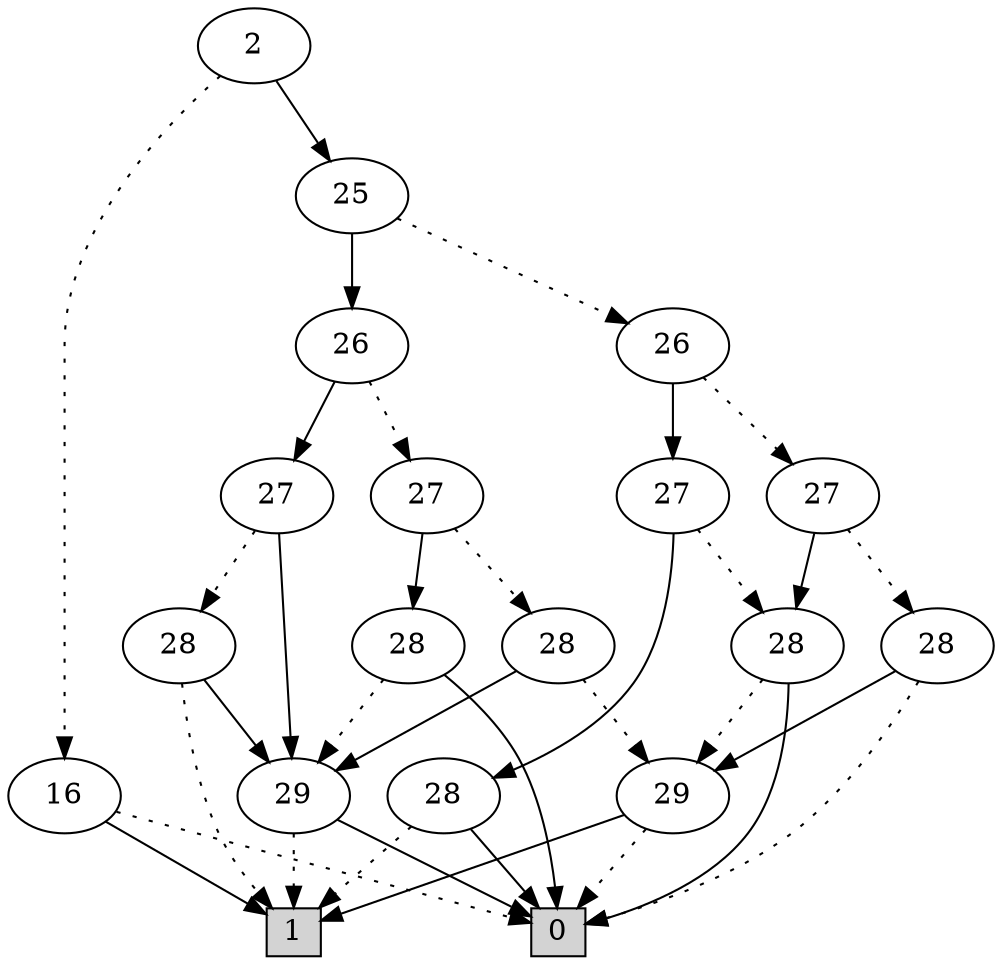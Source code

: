 digraph G {
0 [shape=box, label="0", style=filled, shape=box, height=0.3, width=0.3];
1 [shape=box, label="1", style=filled, shape=box, height=0.3, width=0.3];
10439 [label="2"];
10439 -> 34 [style=dotted];
10439 -> 1760 [style=filled];
34 [label="16"];
34 -> 0 [style=dotted];
34 -> 1 [style=filled];
1760 [label="25"];
1760 -> 1757 [style=dotted];
1760 -> 1759 [style=filled];
1757 [label="26"];
1757 -> 1708 [style=dotted];
1757 -> 1592 [style=filled];
1708 [label="27"];
1708 -> 1464 [style=dotted];
1708 -> 1420 [style=filled];
1464 [label="28"];
1464 -> 0 [style=dotted];
1464 -> 60 [style=filled];
60 [label="29"];
60 -> 0 [style=dotted];
60 -> 1 [style=filled];
1420 [label="28"];
1420 -> 60 [style=dotted];
1420 -> 0 [style=filled];
1592 [label="27"];
1592 -> 1420 [style=dotted];
1592 -> 59 [style=filled];
59 [label="28"];
59 -> 1 [style=dotted];
59 -> 0 [style=filled];
1759 [label="26"];
1759 -> 1549 [style=dotted];
1759 -> 1758 [style=filled];
1549 [label="27"];
1549 -> 1547 [style=dotted];
1549 -> 1434 [style=filled];
1547 [label="28"];
1547 -> 60 [style=dotted];
1547 -> 61 [style=filled];
61 [label="29"];
61 -> 1 [style=dotted];
61 -> 0 [style=filled];
1434 [label="28"];
1434 -> 61 [style=dotted];
1434 -> 0 [style=filled];
1758 [label="27"];
1758 -> 1468 [style=dotted];
1758 -> 61 [style=filled];
1468 [label="28"];
1468 -> 1 [style=dotted];
1468 -> 61 [style=filled];
}
